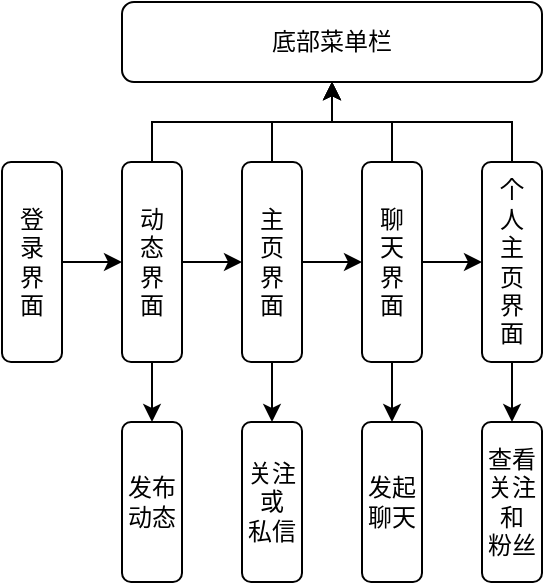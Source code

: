 <mxfile version="20.8.20" type="device"><diagram name="第 1 页" id="vlzRQel3S7Xxz1uA3pah"><mxGraphModel dx="578" dy="393" grid="0" gridSize="10" guides="1" tooltips="1" connect="1" arrows="1" fold="1" page="1" pageScale="1" pageWidth="850" pageHeight="1100" math="0" shadow="0"><root><mxCell id="0"/><mxCell id="1" parent="0"/><mxCell id="uCazVsdMSlJjT_tKrnWW-1" value="底部菜单栏" style="rounded=1;whiteSpace=wrap;html=1;" vertex="1" parent="1"><mxGeometry x="230" y="70" width="210" height="40" as="geometry"/></mxCell><mxCell id="uCazVsdMSlJjT_tKrnWW-7" style="edgeStyle=orthogonalEdgeStyle;rounded=0;orthogonalLoop=1;jettySize=auto;html=1;exitX=1;exitY=0.5;exitDx=0;exitDy=0;entryX=0;entryY=0.5;entryDx=0;entryDy=0;" edge="1" parent="1" source="uCazVsdMSlJjT_tKrnWW-2" target="uCazVsdMSlJjT_tKrnWW-3"><mxGeometry relative="1" as="geometry"/></mxCell><mxCell id="uCazVsdMSlJjT_tKrnWW-2" value="登&lt;br&gt;录&lt;br&gt;界&lt;br&gt;面" style="rounded=1;whiteSpace=wrap;html=1;" vertex="1" parent="1"><mxGeometry x="170" y="150" width="30" height="100" as="geometry"/></mxCell><mxCell id="uCazVsdMSlJjT_tKrnWW-8" style="edgeStyle=orthogonalEdgeStyle;rounded=0;orthogonalLoop=1;jettySize=auto;html=1;exitX=1;exitY=0.5;exitDx=0;exitDy=0;entryX=0;entryY=0.5;entryDx=0;entryDy=0;" edge="1" parent="1" source="uCazVsdMSlJjT_tKrnWW-3" target="uCazVsdMSlJjT_tKrnWW-4"><mxGeometry relative="1" as="geometry"/></mxCell><mxCell id="uCazVsdMSlJjT_tKrnWW-18" style="edgeStyle=orthogonalEdgeStyle;rounded=0;orthogonalLoop=1;jettySize=auto;html=1;exitX=0.5;exitY=1;exitDx=0;exitDy=0;entryX=0.5;entryY=0;entryDx=0;entryDy=0;" edge="1" parent="1" source="uCazVsdMSlJjT_tKrnWW-3" target="uCazVsdMSlJjT_tKrnWW-12"><mxGeometry relative="1" as="geometry"/></mxCell><mxCell id="uCazVsdMSlJjT_tKrnWW-24" style="edgeStyle=orthogonalEdgeStyle;rounded=0;orthogonalLoop=1;jettySize=auto;html=1;exitX=0.5;exitY=0;exitDx=0;exitDy=0;entryX=0.5;entryY=1;entryDx=0;entryDy=0;" edge="1" parent="1" source="uCazVsdMSlJjT_tKrnWW-3" target="uCazVsdMSlJjT_tKrnWW-1"><mxGeometry relative="1" as="geometry"/></mxCell><mxCell id="uCazVsdMSlJjT_tKrnWW-3" value="动&lt;br&gt;态&lt;br&gt;界&lt;br&gt;面" style="rounded=1;whiteSpace=wrap;html=1;" vertex="1" parent="1"><mxGeometry x="230" y="150" width="30" height="100" as="geometry"/></mxCell><mxCell id="uCazVsdMSlJjT_tKrnWW-9" style="edgeStyle=orthogonalEdgeStyle;rounded=0;orthogonalLoop=1;jettySize=auto;html=1;exitX=1;exitY=0.5;exitDx=0;exitDy=0;entryX=0;entryY=0.5;entryDx=0;entryDy=0;" edge="1" parent="1" source="uCazVsdMSlJjT_tKrnWW-4" target="uCazVsdMSlJjT_tKrnWW-5"><mxGeometry relative="1" as="geometry"/></mxCell><mxCell id="uCazVsdMSlJjT_tKrnWW-19" style="edgeStyle=orthogonalEdgeStyle;rounded=0;orthogonalLoop=1;jettySize=auto;html=1;exitX=0.5;exitY=1;exitDx=0;exitDy=0;entryX=0.5;entryY=0;entryDx=0;entryDy=0;" edge="1" parent="1" source="uCazVsdMSlJjT_tKrnWW-4" target="uCazVsdMSlJjT_tKrnWW-14"><mxGeometry relative="1" as="geometry"/></mxCell><mxCell id="uCazVsdMSlJjT_tKrnWW-25" style="edgeStyle=orthogonalEdgeStyle;rounded=0;orthogonalLoop=1;jettySize=auto;html=1;exitX=0.5;exitY=0;exitDx=0;exitDy=0;entryX=0.5;entryY=1;entryDx=0;entryDy=0;" edge="1" parent="1" source="uCazVsdMSlJjT_tKrnWW-4" target="uCazVsdMSlJjT_tKrnWW-1"><mxGeometry relative="1" as="geometry"/></mxCell><mxCell id="uCazVsdMSlJjT_tKrnWW-4" value="主&lt;br&gt;页&lt;br&gt;界&lt;br&gt;面" style="rounded=1;whiteSpace=wrap;html=1;" vertex="1" parent="1"><mxGeometry x="290" y="150" width="30" height="100" as="geometry"/></mxCell><mxCell id="uCazVsdMSlJjT_tKrnWW-10" style="edgeStyle=orthogonalEdgeStyle;rounded=0;orthogonalLoop=1;jettySize=auto;html=1;exitX=1;exitY=0.5;exitDx=0;exitDy=0;entryX=0;entryY=0.5;entryDx=0;entryDy=0;" edge="1" parent="1" source="uCazVsdMSlJjT_tKrnWW-5" target="uCazVsdMSlJjT_tKrnWW-6"><mxGeometry relative="1" as="geometry"/></mxCell><mxCell id="uCazVsdMSlJjT_tKrnWW-20" style="edgeStyle=orthogonalEdgeStyle;rounded=0;orthogonalLoop=1;jettySize=auto;html=1;exitX=0.5;exitY=1;exitDx=0;exitDy=0;entryX=0.5;entryY=0;entryDx=0;entryDy=0;" edge="1" parent="1" source="uCazVsdMSlJjT_tKrnWW-5" target="uCazVsdMSlJjT_tKrnWW-16"><mxGeometry relative="1" as="geometry"/></mxCell><mxCell id="uCazVsdMSlJjT_tKrnWW-26" style="edgeStyle=orthogonalEdgeStyle;rounded=0;orthogonalLoop=1;jettySize=auto;html=1;exitX=0.5;exitY=0;exitDx=0;exitDy=0;entryX=0.5;entryY=1;entryDx=0;entryDy=0;" edge="1" parent="1" source="uCazVsdMSlJjT_tKrnWW-5" target="uCazVsdMSlJjT_tKrnWW-1"><mxGeometry relative="1" as="geometry"/></mxCell><mxCell id="uCazVsdMSlJjT_tKrnWW-5" value="聊&lt;br&gt;天&lt;br&gt;界&lt;br&gt;面" style="rounded=1;whiteSpace=wrap;html=1;" vertex="1" parent="1"><mxGeometry x="350" y="150" width="30" height="100" as="geometry"/></mxCell><mxCell id="uCazVsdMSlJjT_tKrnWW-21" style="edgeStyle=orthogonalEdgeStyle;rounded=0;orthogonalLoop=1;jettySize=auto;html=1;exitX=0.5;exitY=1;exitDx=0;exitDy=0;entryX=0.5;entryY=0;entryDx=0;entryDy=0;" edge="1" parent="1" source="uCazVsdMSlJjT_tKrnWW-6" target="uCazVsdMSlJjT_tKrnWW-17"><mxGeometry relative="1" as="geometry"/></mxCell><mxCell id="uCazVsdMSlJjT_tKrnWW-27" style="edgeStyle=orthogonalEdgeStyle;rounded=0;orthogonalLoop=1;jettySize=auto;html=1;exitX=0.5;exitY=0;exitDx=0;exitDy=0;entryX=0.5;entryY=1;entryDx=0;entryDy=0;" edge="1" parent="1" source="uCazVsdMSlJjT_tKrnWW-6" target="uCazVsdMSlJjT_tKrnWW-1"><mxGeometry relative="1" as="geometry"/></mxCell><mxCell id="uCazVsdMSlJjT_tKrnWW-6" value="个&lt;br&gt;人&lt;br&gt;主&lt;br&gt;页&lt;br&gt;界&lt;br&gt;面" style="rounded=1;whiteSpace=wrap;html=1;" vertex="1" parent="1"><mxGeometry x="410" y="150" width="30" height="100" as="geometry"/></mxCell><mxCell id="uCazVsdMSlJjT_tKrnWW-12" value="发布动态" style="rounded=1;whiteSpace=wrap;html=1;" vertex="1" parent="1"><mxGeometry x="230" y="280" width="30" height="80" as="geometry"/></mxCell><mxCell id="uCazVsdMSlJjT_tKrnWW-14" value="关注或&lt;br&gt;私信" style="rounded=1;whiteSpace=wrap;html=1;" vertex="1" parent="1"><mxGeometry x="290" y="280" width="30" height="80" as="geometry"/></mxCell><mxCell id="uCazVsdMSlJjT_tKrnWW-16" value="发起聊天" style="rounded=1;whiteSpace=wrap;html=1;" vertex="1" parent="1"><mxGeometry x="350" y="280" width="30" height="80" as="geometry"/></mxCell><mxCell id="uCazVsdMSlJjT_tKrnWW-17" value="查看关注和&lt;br&gt;粉丝" style="rounded=1;whiteSpace=wrap;html=1;" vertex="1" parent="1"><mxGeometry x="410" y="280" width="30" height="80" as="geometry"/></mxCell></root></mxGraphModel></diagram></mxfile>